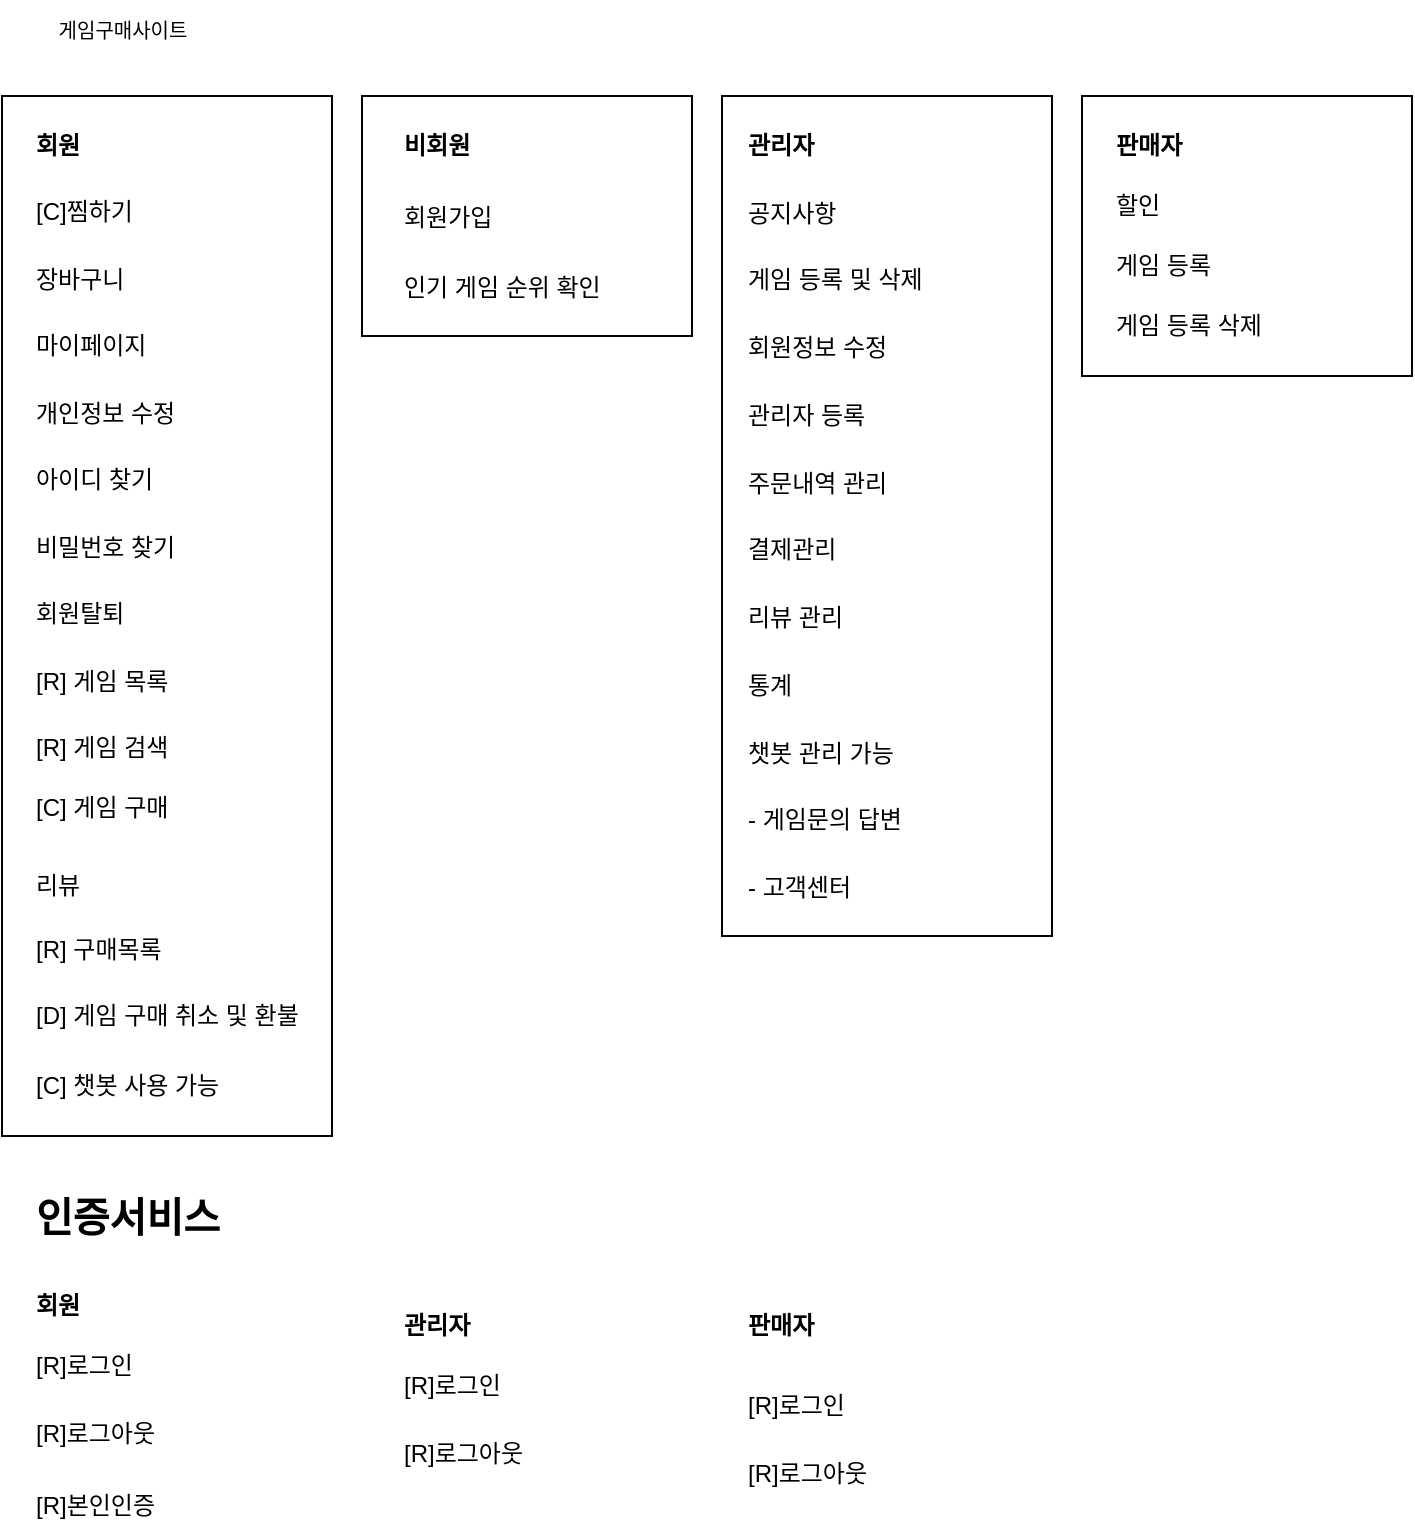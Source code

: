 <mxfile version="26.0.4">
  <diagram name="페이지-1" id="EyHc0Jf0ot6F0Xlt46oJ">
    <mxGraphModel dx="1434" dy="2013" grid="1" gridSize="10" guides="1" tooltips="1" connect="1" arrows="1" fold="1" page="1" pageScale="1" pageWidth="827" pageHeight="1169" math="0" shadow="0">
      <root>
        <mxCell id="0" />
        <mxCell id="1" parent="0" />
        <mxCell id="qKT9Gh50c6PnpzMsta5r-18" value="" style="rounded=0;whiteSpace=wrap;html=1;" vertex="1" parent="1">
          <mxGeometry x="595" y="-190" width="165" height="140" as="geometry" />
        </mxCell>
        <mxCell id="qKT9Gh50c6PnpzMsta5r-17" value="" style="rounded=0;whiteSpace=wrap;html=1;" vertex="1" parent="1">
          <mxGeometry x="415" y="-190" width="165" height="420" as="geometry" />
        </mxCell>
        <mxCell id="qKT9Gh50c6PnpzMsta5r-16" value="" style="rounded=0;whiteSpace=wrap;html=1;" vertex="1" parent="1">
          <mxGeometry x="235" y="-190" width="165" height="120" as="geometry" />
        </mxCell>
        <mxCell id="qKT9Gh50c6PnpzMsta5r-15" value="" style="rounded=0;whiteSpace=wrap;html=1;" vertex="1" parent="1">
          <mxGeometry x="55" y="-190" width="165" height="520" as="geometry" />
        </mxCell>
        <mxCell id="CHE0YOWegoT9XiZmRmoA-15" value="&lt;font style=&quot;font-size: 10px;&quot;&gt;게임구매사이트&lt;/font&gt;" style="text;html=1;align=center;verticalAlign=middle;resizable=0;points=[];autosize=1;strokeColor=none;fillColor=none;" parent="1" vertex="1">
          <mxGeometry x="70" y="-238" width="90" height="30" as="geometry" />
        </mxCell>
        <mxCell id="CHE0YOWegoT9XiZmRmoA-17" value="회원" style="text;html=1;align=left;verticalAlign=middle;whiteSpace=wrap;rounded=0;labelPosition=center;verticalLabelPosition=middle;textShadow=0;fontStyle=1;flipH=0;flipV=0;" parent="1" vertex="1">
          <mxGeometry x="70" y="-180" width="60" height="30" as="geometry" />
        </mxCell>
        <mxCell id="CHE0YOWegoT9XiZmRmoA-19" value="관리자" style="text;html=1;align=left;verticalAlign=middle;whiteSpace=wrap;rounded=0;fontStyle=1;flipH=1;flipV=1;" parent="1" vertex="1">
          <mxGeometry x="426" y="-180" width="60" height="30" as="geometry" />
        </mxCell>
        <mxCell id="CHE0YOWegoT9XiZmRmoA-21" value="판매자" style="text;html=1;align=left;verticalAlign=middle;whiteSpace=wrap;rounded=0;fontStyle=1;flipH=0;flipV=1;" parent="1" vertex="1">
          <mxGeometry x="610" y="-180" width="60" height="30" as="geometry" />
        </mxCell>
        <mxCell id="CHE0YOWegoT9XiZmRmoA-23" value="비회원" style="text;html=1;align=left;verticalAlign=middle;whiteSpace=wrap;rounded=0;fontStyle=1;flipH=1;flipV=1;" parent="1" vertex="1">
          <mxGeometry x="254" y="-180" width="60" height="30" as="geometry" />
        </mxCell>
        <mxCell id="CHE0YOWegoT9XiZmRmoA-26" value="[R] 게임 검색" style="text;html=1;align=left;verticalAlign=middle;whiteSpace=wrap;rounded=0;labelPosition=center;verticalLabelPosition=middle;textShadow=0;flipV=0;flipH=0;" parent="1" vertex="1">
          <mxGeometry x="70" y="121" width="160" height="30" as="geometry" />
        </mxCell>
        <mxCell id="CHE0YOWegoT9XiZmRmoA-29" value="[C] 게임 구매" style="text;html=1;align=left;verticalAlign=middle;resizable=0;points=[];autosize=1;strokeColor=none;fillColor=none;labelPosition=center;verticalLabelPosition=middle;textShadow=0;flipV=0;flipH=0;" parent="1" vertex="1">
          <mxGeometry x="70" y="151" width="90" height="30" as="geometry" />
        </mxCell>
        <mxCell id="CHE0YOWegoT9XiZmRmoA-30" value="개인정보 수정" style="text;html=1;align=left;verticalAlign=middle;resizable=0;points=[];autosize=1;strokeColor=none;fillColor=none;labelPosition=center;verticalLabelPosition=middle;textShadow=0;flipV=0;flipH=0;" parent="1" vertex="1">
          <mxGeometry x="70" y="-46" width="100" height="30" as="geometry" />
        </mxCell>
        <mxCell id="CHE0YOWegoT9XiZmRmoA-32" value="[D] 게임 구매 취소 및 환불" style="text;html=1;align=left;verticalAlign=middle;resizable=0;points=[];autosize=1;strokeColor=none;fillColor=none;labelPosition=center;verticalLabelPosition=middle;textShadow=0;flipV=0;flipH=0;" parent="1" vertex="1">
          <mxGeometry x="70" y="255" width="160" height="30" as="geometry" />
        </mxCell>
        <mxCell id="CHE0YOWegoT9XiZmRmoA-37" value="회원가입" style="text;html=1;align=left;verticalAlign=middle;resizable=0;points=[];autosize=1;strokeColor=none;fillColor=none;" parent="1" vertex="1">
          <mxGeometry x="254" y="-144" width="70" height="30" as="geometry" />
        </mxCell>
        <mxCell id="CHE0YOWegoT9XiZmRmoA-40" value="할인&amp;nbsp;" style="text;html=1;align=left;verticalAlign=middle;resizable=0;points=[];autosize=1;strokeColor=none;fillColor=none;flipH=0;" parent="1" vertex="1">
          <mxGeometry x="610" y="-150" width="50" height="30" as="geometry" />
        </mxCell>
        <mxCell id="CHE0YOWegoT9XiZmRmoA-41" value="공지사항" style="text;html=1;align=left;verticalAlign=middle;resizable=0;points=[];autosize=1;strokeColor=none;fillColor=none;" parent="1" vertex="1">
          <mxGeometry x="426" y="-146" width="70" height="30" as="geometry" />
        </mxCell>
        <mxCell id="CHE0YOWegoT9XiZmRmoA-43" value="게임 등록 및 삭제&amp;nbsp;" style="text;html=1;align=left;verticalAlign=middle;resizable=0;points=[];autosize=1;strokeColor=none;fillColor=none;" parent="1" vertex="1">
          <mxGeometry x="426" y="-113" width="120" height="30" as="geometry" />
        </mxCell>
        <mxCell id="CHE0YOWegoT9XiZmRmoA-44" value="[C]찜하기" style="text;html=1;align=left;verticalAlign=middle;resizable=0;points=[];autosize=1;strokeColor=none;fillColor=none;labelPosition=center;verticalLabelPosition=middle;textShadow=0;flipV=0;flipH=0;" parent="1" vertex="1">
          <mxGeometry x="70" y="-147" width="70" height="30" as="geometry" />
        </mxCell>
        <mxCell id="CHE0YOWegoT9XiZmRmoA-45" value="게임 등록" style="text;html=1;align=left;verticalAlign=middle;resizable=0;points=[];autosize=1;strokeColor=none;fillColor=none;flipH=0;" parent="1" vertex="1">
          <mxGeometry x="610" y="-120" width="70" height="30" as="geometry" />
        </mxCell>
        <mxCell id="CHE0YOWegoT9XiZmRmoA-55" value="- 고객센터" style="text;html=1;align=left;verticalAlign=middle;resizable=0;points=[];autosize=1;strokeColor=none;fillColor=none;labelPosition=center;verticalLabelPosition=middle;textShadow=0;flipV=1;" parent="1" vertex="1">
          <mxGeometry x="426" y="191" width="80" height="30" as="geometry" />
        </mxCell>
        <mxCell id="CHE0YOWegoT9XiZmRmoA-56" value="마이페이지" style="text;html=1;align=left;verticalAlign=middle;resizable=0;points=[];autosize=1;strokeColor=none;fillColor=none;labelPosition=center;verticalLabelPosition=middle;textShadow=0;flipV=0;flipH=0;" parent="1" vertex="1">
          <mxGeometry x="70" y="-80" width="80" height="30" as="geometry" />
        </mxCell>
        <mxCell id="CHE0YOWegoT9XiZmRmoA-58" value="회원탈퇴" style="text;html=1;align=left;verticalAlign=middle;resizable=0;points=[];autosize=1;strokeColor=none;fillColor=none;labelPosition=center;verticalLabelPosition=middle;textShadow=0;flipV=0;flipH=0;" parent="1" vertex="1">
          <mxGeometry x="70" y="54" width="70" height="30" as="geometry" />
        </mxCell>
        <mxCell id="1Ysg26Du9FCpgpPAhqZG-2" value="[R] 구매목록" style="text;html=1;align=left;verticalAlign=middle;resizable=0;points=[];autosize=1;strokeColor=none;fillColor=none;labelPosition=center;verticalLabelPosition=middle;textShadow=0;flipV=0;flipH=0;" parent="1" vertex="1">
          <mxGeometry x="70" y="222" width="90" height="30" as="geometry" />
        </mxCell>
        <mxCell id="1Ysg26Du9FCpgpPAhqZG-3" value="장바구니&amp;nbsp;" style="text;html=1;align=left;verticalAlign=middle;resizable=0;points=[];autosize=1;strokeColor=none;fillColor=none;labelPosition=center;verticalLabelPosition=middle;textShadow=0;flipV=0;flipH=0;" parent="1" vertex="1">
          <mxGeometry x="70" y="-113" width="70" height="30" as="geometry" />
        </mxCell>
        <mxCell id="1Ysg26Du9FCpgpPAhqZG-6" value="[R] 게임 목록" style="text;html=1;align=left;verticalAlign=middle;whiteSpace=wrap;rounded=0;labelPosition=center;verticalLabelPosition=middle;textShadow=0;flipV=0;flipH=0;" parent="1" vertex="1">
          <mxGeometry x="70" y="88" width="160" height="30" as="geometry" />
        </mxCell>
        <mxCell id="1Ysg26Du9FCpgpPAhqZG-7" value="인기 게임 순위 확인" style="text;html=1;align=left;verticalAlign=middle;resizable=0;points=[];autosize=1;strokeColor=none;fillColor=none;" parent="1" vertex="1">
          <mxGeometry x="254" y="-109" width="130" height="30" as="geometry" />
        </mxCell>
        <mxCell id="1Ysg26Du9FCpgpPAhqZG-8" value="아이디 찾기" style="text;html=1;align=left;verticalAlign=middle;resizable=0;points=[];autosize=1;strokeColor=none;fillColor=none;flipH=0;flipV=0;" parent="1" vertex="1">
          <mxGeometry x="70" y="-13" width="90" height="30" as="geometry" />
        </mxCell>
        <mxCell id="1Ysg26Du9FCpgpPAhqZG-9" value="비밀번호 찾기" style="text;html=1;align=left;verticalAlign=middle;resizable=0;points=[];autosize=1;strokeColor=none;fillColor=none;flipH=0;flipV=0;" parent="1" vertex="1">
          <mxGeometry x="70" y="21" width="100" height="30" as="geometry" />
        </mxCell>
        <mxCell id="1Ysg26Du9FCpgpPAhqZG-12" value="관리자 등록" style="text;html=1;align=left;verticalAlign=middle;resizable=0;points=[];autosize=1;strokeColor=none;fillColor=none;" parent="1" vertex="1">
          <mxGeometry x="426" y="-45" width="90" height="30" as="geometry" />
        </mxCell>
        <mxCell id="1Ysg26Du9FCpgpPAhqZG-13" value="게임 등록 삭제" style="text;html=1;align=left;verticalAlign=middle;resizable=0;points=[];autosize=1;strokeColor=none;fillColor=none;flipH=0;" parent="1" vertex="1">
          <mxGeometry x="610" y="-90" width="100" height="30" as="geometry" />
        </mxCell>
        <mxCell id="1Ysg26Du9FCpgpPAhqZG-14" value="주문내역 관리" style="text;html=1;align=left;verticalAlign=middle;resizable=0;points=[];autosize=1;strokeColor=none;fillColor=none;" parent="1" vertex="1">
          <mxGeometry x="426" y="-11" width="100" height="30" as="geometry" />
        </mxCell>
        <mxCell id="1Ysg26Du9FCpgpPAhqZG-15" value="결제관리" style="text;html=1;align=left;verticalAlign=middle;resizable=0;points=[];autosize=1;strokeColor=none;fillColor=none;" parent="1" vertex="1">
          <mxGeometry x="426" y="22" width="70" height="30" as="geometry" />
        </mxCell>
        <mxCell id="1Ysg26Du9FCpgpPAhqZG-16" value="리뷰 관리" style="text;html=1;align=left;verticalAlign=middle;resizable=0;points=[];autosize=1;strokeColor=none;fillColor=none;" parent="1" vertex="1">
          <mxGeometry x="426" y="56" width="70" height="30" as="geometry" />
        </mxCell>
        <mxCell id="1Ysg26Du9FCpgpPAhqZG-18" value="통계" style="text;html=1;align=left;verticalAlign=middle;resizable=0;points=[];autosize=1;strokeColor=none;fillColor=none;" parent="1" vertex="1">
          <mxGeometry x="426" y="90" width="50" height="30" as="geometry" />
        </mxCell>
        <mxCell id="1Ysg26Du9FCpgpPAhqZG-19" value="- 게임문의 답변" style="text;html=1;align=left;verticalAlign=middle;resizable=0;points=[];autosize=1;strokeColor=none;fillColor=none;" parent="1" vertex="1">
          <mxGeometry x="426" y="157" width="110" height="30" as="geometry" />
        </mxCell>
        <mxCell id="1Ysg26Du9FCpgpPAhqZG-21" value="인증서비스" style="text;html=1;align=left;verticalAlign=middle;resizable=0;points=[];autosize=1;strokeColor=none;fillColor=none;fontSize=20;fontStyle=1" parent="1" vertex="1">
          <mxGeometry x="70" y="350" width="120" height="40" as="geometry" />
        </mxCell>
        <mxCell id="1Ysg26Du9FCpgpPAhqZG-22" value="회원" style="text;html=1;align=left;verticalAlign=middle;whiteSpace=wrap;rounded=0;labelPosition=center;verticalLabelPosition=middle;textShadow=0;fontStyle=1;flipH=1;flipV=1;" parent="1" vertex="1">
          <mxGeometry x="70" y="400" width="60" height="30" as="geometry" />
        </mxCell>
        <mxCell id="1Ysg26Du9FCpgpPAhqZG-23" value="관리자" style="text;html=1;align=left;verticalAlign=middle;whiteSpace=wrap;rounded=0;fontStyle=1;flipH=1;flipV=1;" parent="1" vertex="1">
          <mxGeometry x="254" y="410" width="60" height="30" as="geometry" />
        </mxCell>
        <mxCell id="1Ysg26Du9FCpgpPAhqZG-24" value="판매자" style="text;html=1;align=left;verticalAlign=middle;whiteSpace=wrap;rounded=0;fontStyle=1;flipH=1;flipV=1;" parent="1" vertex="1">
          <mxGeometry x="426" y="410" width="60" height="30" as="geometry" />
        </mxCell>
        <mxCell id="1Ysg26Du9FCpgpPAhqZG-26" value="[R]로그인" style="text;html=1;align=left;verticalAlign=middle;resizable=0;points=[];autosize=1;strokeColor=none;fillColor=none;labelPosition=center;verticalLabelPosition=middle;textShadow=0;flipV=1;" parent="1" vertex="1">
          <mxGeometry x="70" y="430" width="70" height="30" as="geometry" />
        </mxCell>
        <mxCell id="1Ysg26Du9FCpgpPAhqZG-27" value="[R]로그아웃" style="text;html=1;align=left;verticalAlign=middle;resizable=0;points=[];autosize=1;strokeColor=none;fillColor=none;labelPosition=center;verticalLabelPosition=middle;textShadow=0;flipV=1;" parent="1" vertex="1">
          <mxGeometry x="70" y="464" width="90" height="30" as="geometry" />
        </mxCell>
        <mxCell id="qKT9Gh50c6PnpzMsta5r-1" value="[R]로그인" style="text;html=1;align=left;verticalAlign=middle;resizable=0;points=[];autosize=1;strokeColor=none;fillColor=none;labelPosition=center;verticalLabelPosition=middle;textShadow=0;flipV=1;" vertex="1" parent="1">
          <mxGeometry x="254" y="440" width="70" height="30" as="geometry" />
        </mxCell>
        <mxCell id="qKT9Gh50c6PnpzMsta5r-2" value="[R]로그아웃" style="text;html=1;align=left;verticalAlign=middle;resizable=0;points=[];autosize=1;strokeColor=none;fillColor=none;labelPosition=center;verticalLabelPosition=middle;textShadow=0;flipV=1;" vertex="1" parent="1">
          <mxGeometry x="254" y="474" width="90" height="30" as="geometry" />
        </mxCell>
        <mxCell id="qKT9Gh50c6PnpzMsta5r-6" value="[R]로그인" style="text;html=1;align=left;verticalAlign=middle;resizable=0;points=[];autosize=1;strokeColor=none;fillColor=none;labelPosition=center;verticalLabelPosition=middle;textShadow=0;flipV=1;" vertex="1" parent="1">
          <mxGeometry x="426" y="450" width="70" height="30" as="geometry" />
        </mxCell>
        <mxCell id="qKT9Gh50c6PnpzMsta5r-7" value="[R]로그아웃" style="text;html=1;align=left;verticalAlign=middle;resizable=0;points=[];autosize=1;strokeColor=none;fillColor=none;labelPosition=center;verticalLabelPosition=middle;textShadow=0;flipV=1;" vertex="1" parent="1">
          <mxGeometry x="426" y="484" width="90" height="30" as="geometry" />
        </mxCell>
        <mxCell id="qKT9Gh50c6PnpzMsta5r-8" value="[R]본인인증&amp;nbsp;" style="text;html=1;align=left;verticalAlign=middle;resizable=0;points=[];autosize=1;strokeColor=none;fillColor=none;labelPosition=center;verticalLabelPosition=middle;textShadow=0;flipV=1;" vertex="1" parent="1">
          <mxGeometry x="70" y="500" width="90" height="30" as="geometry" />
        </mxCell>
        <mxCell id="qKT9Gh50c6PnpzMsta5r-9" value="[C] 챗봇 사용 가능" style="text;html=1;align=left;verticalAlign=middle;resizable=0;points=[];autosize=1;strokeColor=none;fillColor=none;flipV=0;flipH=0;" vertex="1" parent="1">
          <mxGeometry x="70" y="290" width="120" height="30" as="geometry" />
        </mxCell>
        <mxCell id="qKT9Gh50c6PnpzMsta5r-10" value="챗봇 관리 가능" style="text;html=1;align=left;verticalAlign=middle;resizable=0;points=[];autosize=1;strokeColor=none;fillColor=none;flipV=1;" vertex="1" parent="1">
          <mxGeometry x="426" y="124" width="100" height="30" as="geometry" />
        </mxCell>
        <mxCell id="qKT9Gh50c6PnpzMsta5r-12" value="회원정보 수정" style="text;html=1;align=left;verticalAlign=middle;resizable=0;points=[];autosize=1;strokeColor=none;fillColor=none;" vertex="1" parent="1">
          <mxGeometry x="426" y="-79" width="100" height="30" as="geometry" />
        </mxCell>
        <mxCell id="qKT9Gh50c6PnpzMsta5r-13" value="리뷰&amp;nbsp;" style="text;html=1;align=left;verticalAlign=middle;resizable=0;points=[];autosize=1;strokeColor=none;fillColor=none;flipH=0;flipV=0;" vertex="1" parent="1">
          <mxGeometry x="70" y="190" width="50" height="30" as="geometry" />
        </mxCell>
      </root>
    </mxGraphModel>
  </diagram>
</mxfile>
